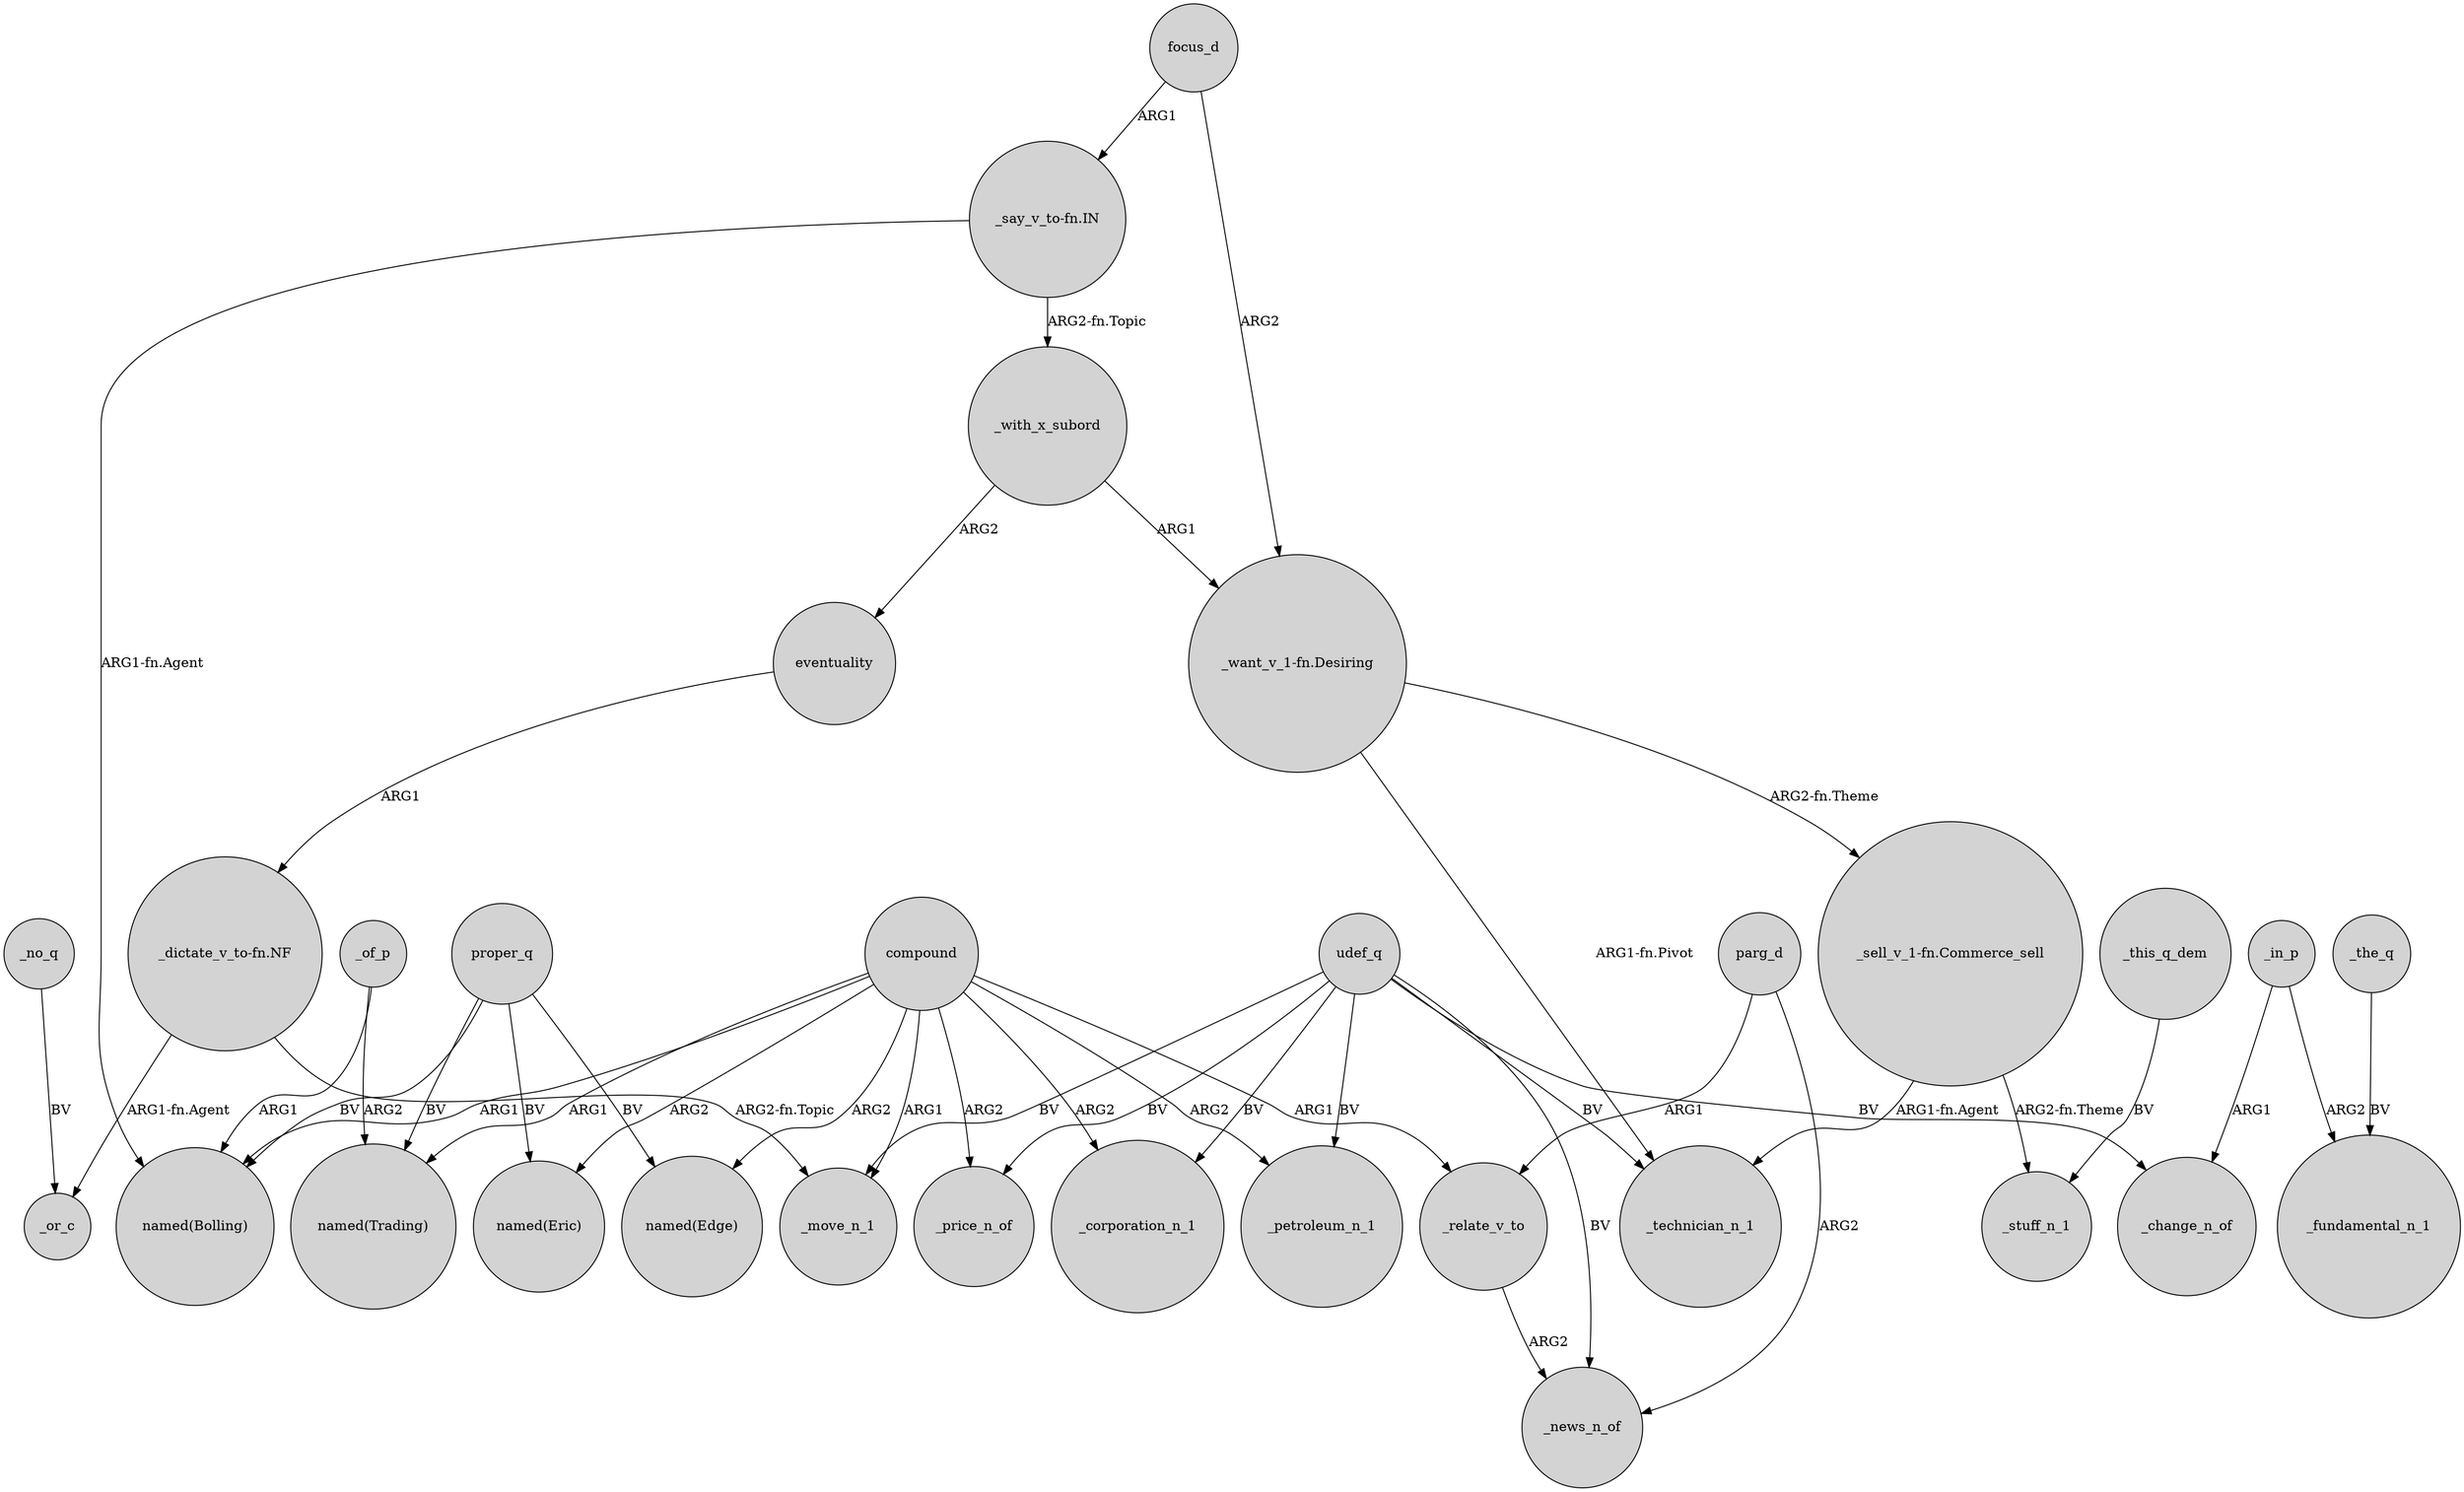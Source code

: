 digraph {
	node [shape=circle style=filled]
	proper_q -> "named(Eric)" [label=BV]
	"_say_v_to-fn.IN" -> "named(Bolling)" [label="ARG1-fn.Agent"]
	compound -> _petroleum_n_1 [label=ARG2]
	udef_q -> _petroleum_n_1 [label=BV]
	compound -> _price_n_of [label=ARG2]
	_no_q -> _or_c [label=BV]
	udef_q -> _price_n_of [label=BV]
	"_want_v_1-fn.Desiring" -> "_sell_v_1-fn.Commerce_sell" [label="ARG2-fn.Theme"]
	parg_d -> _relate_v_to [label=ARG1]
	_with_x_subord -> eventuality [label=ARG2]
	udef_q -> _move_n_1 [label=BV]
	compound -> _corporation_n_1 [label=ARG2]
	_with_x_subord -> "_want_v_1-fn.Desiring" [label=ARG1]
	_in_p -> _fundamental_n_1 [label=ARG2]
	_relate_v_to -> _news_n_of [label=ARG2]
	compound -> "named(Trading)" [label=ARG1]
	udef_q -> _technician_n_1 [label=BV]
	"_sell_v_1-fn.Commerce_sell" -> _stuff_n_1 [label="ARG2-fn.Theme"]
	"_say_v_to-fn.IN" -> _with_x_subord [label="ARG2-fn.Topic"]
	"_sell_v_1-fn.Commerce_sell" -> _technician_n_1 [label="ARG1-fn.Agent"]
	_in_p -> _change_n_of [label=ARG1]
	udef_q -> _corporation_n_1 [label=BV]
	"_dictate_v_to-fn.NF" -> _or_c [label="ARG1-fn.Agent"]
	udef_q -> _change_n_of [label=BV]
	focus_d -> "_want_v_1-fn.Desiring" [label=ARG2]
	compound -> _move_n_1 [label=ARG1]
	_this_q_dem -> _stuff_n_1 [label=BV]
	proper_q -> "named(Trading)" [label=BV]
	_the_q -> _fundamental_n_1 [label=BV]
	eventuality -> "_dictate_v_to-fn.NF" [label=ARG1]
	"_dictate_v_to-fn.NF" -> _move_n_1 [label="ARG2-fn.Topic"]
	compound -> "named(Bolling)" [label=ARG1]
	_of_p -> "named(Trading)" [label=ARG2]
	proper_q -> "named(Bolling)" [label=BV]
	compound -> _relate_v_to [label=ARG1]
	proper_q -> "named(Edge)" [label=BV]
	udef_q -> _news_n_of [label=BV]
	parg_d -> _news_n_of [label=ARG2]
	compound -> "named(Edge)" [label=ARG2]
	compound -> "named(Eric)" [label=ARG2]
	_of_p -> "named(Bolling)" [label=ARG1]
	"_want_v_1-fn.Desiring" -> _technician_n_1 [label="ARG1-fn.Pivot"]
	focus_d -> "_say_v_to-fn.IN" [label=ARG1]
}
